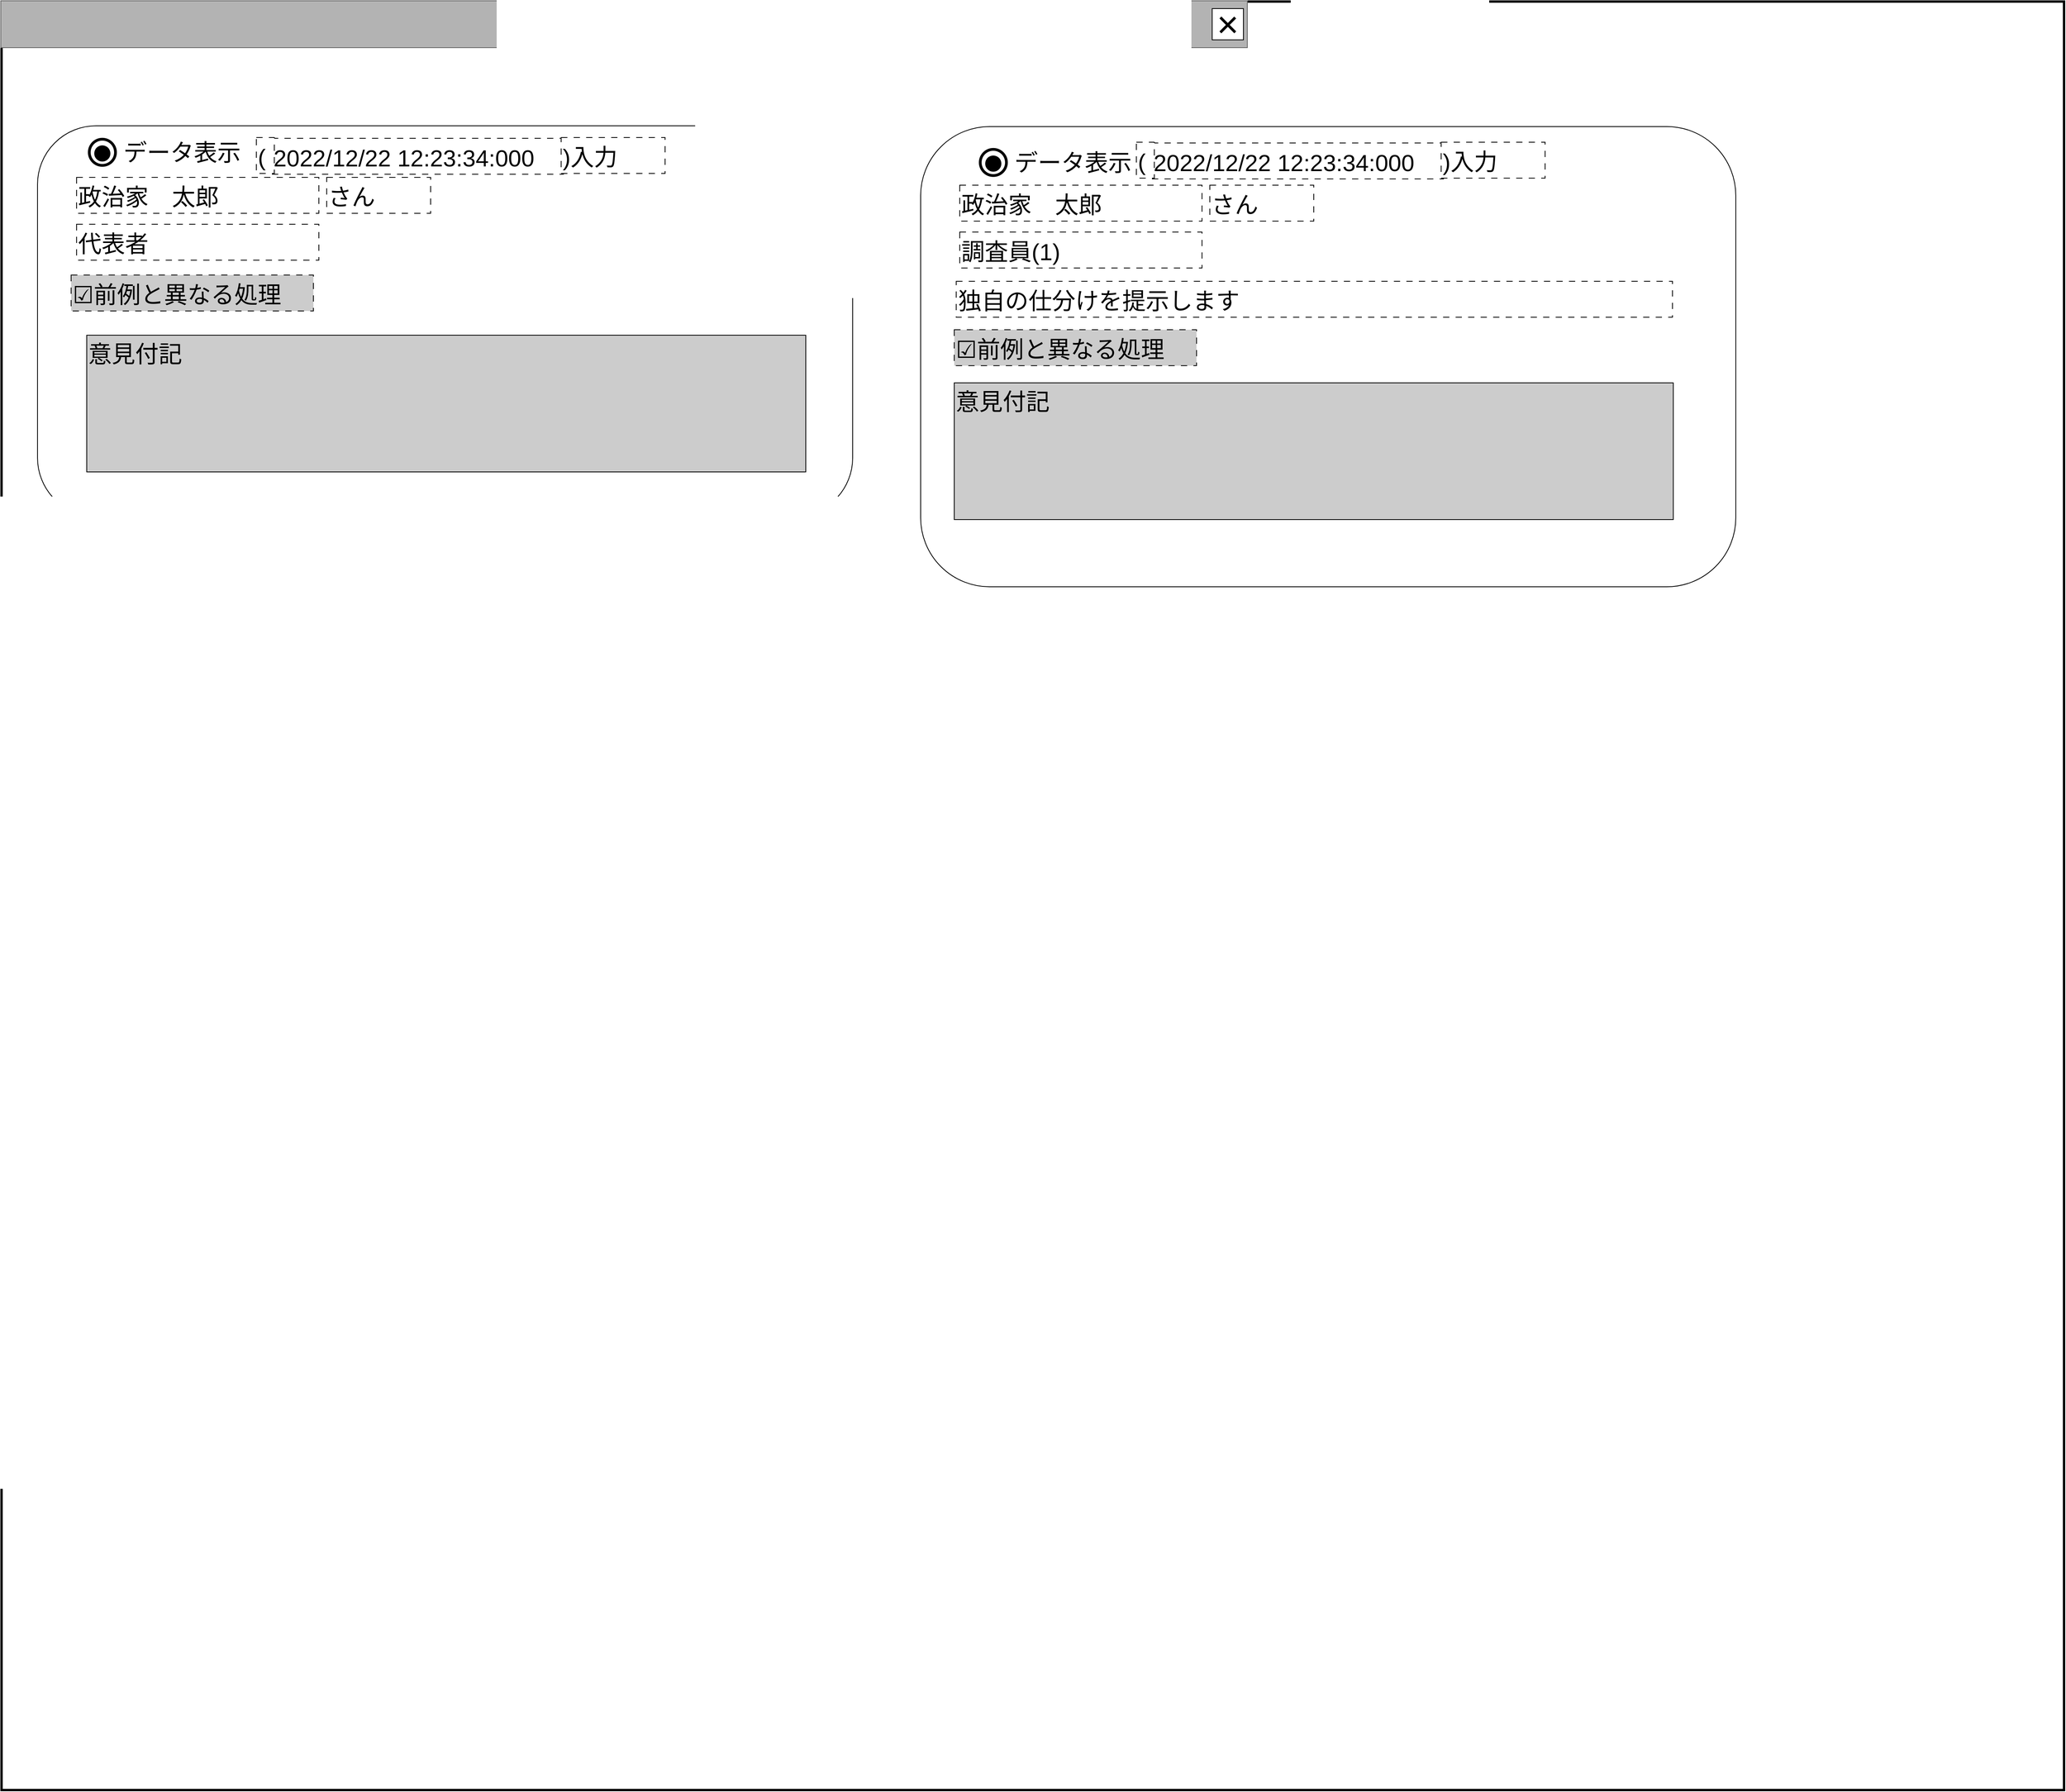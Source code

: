 <mxfile version="24.2.5" type="device">
  <diagram name="ページ1" id="LE8fIzdrHe0wcv1LTvfw">
    <mxGraphModel dx="1443" dy="863" grid="1" gridSize="10" guides="1" tooltips="1" connect="1" arrows="1" fold="1" page="1" pageScale="1" pageWidth="1600" pageHeight="1200" math="0" shadow="0">
      <root>
        <mxCell id="0" />
        <mxCell id="cFaB45KztUIKXS-_cTrr-4" value="背景" style="locked=1;" parent="0" visible="0" />
        <mxCell id="cFaB45KztUIKXS-_cTrr-5" value="" style="rounded=0;whiteSpace=wrap;html=1;strokeWidth=3;" parent="cFaB45KztUIKXS-_cTrr-4" vertex="1">
          <mxGeometry x="1" y="1" width="1595" height="1180" as="geometry" />
        </mxCell>
        <mxCell id="cFaB45KztUIKXS-_cTrr-6" value="" style="rounded=0;whiteSpace=wrap;html=1;fillColor=#B3B3B3;fontColor=#333333;strokeColor=#666666;" parent="cFaB45KztUIKXS-_cTrr-4" vertex="1">
          <mxGeometry width="1595" height="60" as="geometry" />
        </mxCell>
        <mxCell id="cFaB45KztUIKXS-_cTrr-7" value="&lt;font style=&quot;font-size: 48px;&quot;&gt;×&lt;/font&gt;" style="rounded=0;whiteSpace=wrap;html=1;" parent="cFaB45KztUIKXS-_cTrr-4" vertex="1">
          <mxGeometry x="1550" y="10" width="40" height="40" as="geometry" />
        </mxCell>
        <mxCell id="cFaB45KztUIKXS-_cTrr-8" value="" style="rounded=0;whiteSpace=wrap;html=1;" parent="cFaB45KztUIKXS-_cTrr-4" vertex="1">
          <mxGeometry x="830" y="670" width="120" height="60" as="geometry" />
        </mxCell>
        <mxCell id="cFaB45KztUIKXS-_cTrr-9" value="ウインドウ" style="locked=1;" parent="0" />
        <mxCell id="cFaB45KztUIKXS-_cTrr-10" value="" style="rounded=0;whiteSpace=wrap;html=1;strokeWidth=3;" parent="cFaB45KztUIKXS-_cTrr-9" vertex="1">
          <mxGeometry x="1" y="1" width="2639" height="2289" as="geometry" />
        </mxCell>
        <mxCell id="cFaB45KztUIKXS-_cTrr-11" value="" style="rounded=0;whiteSpace=wrap;html=1;fillColor=#B3B3B3;fontColor=#333333;strokeColor=#666666;" parent="cFaB45KztUIKXS-_cTrr-9" vertex="1">
          <mxGeometry width="1595" height="60" as="geometry" />
        </mxCell>
        <mxCell id="cFaB45KztUIKXS-_cTrr-12" value="&lt;font style=&quot;font-size: 48px;&quot;&gt;×&lt;/font&gt;" style="rounded=0;whiteSpace=wrap;html=1;" parent="cFaB45KztUIKXS-_cTrr-9" vertex="1">
          <mxGeometry x="1550" y="10" width="40" height="40" as="geometry" />
        </mxCell>
        <mxCell id="cFaB45KztUIKXS-_cTrr-14" value="名称未設定レイヤ" style="" parent="0" />
        <mxCell id="NQJxZghHYys1g4WI1TBl-5" value="" style="rounded=1;whiteSpace=wrap;html=1;" parent="cFaB45KztUIKXS-_cTrr-14" vertex="1">
          <mxGeometry x="47" y="160" width="1043" height="500" as="geometry" />
        </mxCell>
        <mxCell id="NQJxZghHYys1g4WI1TBl-1" value="&lt;font style=&quot;font-size: 30px;&quot;&gt;意見付記&lt;/font&gt;&lt;span style=&quot;font-size: 30px;&quot;&gt;&lt;br&gt;&lt;/span&gt;" style="rounded=0;whiteSpace=wrap;html=1;align=left;verticalAlign=top;fillColor=#CCCCCC;" parent="cFaB45KztUIKXS-_cTrr-14" vertex="1">
          <mxGeometry x="110" y="428" width="920" height="175" as="geometry" />
        </mxCell>
        <mxCell id="NQJxZghHYys1g4WI1TBl-2" value="&lt;span style=&quot;font-size: 30px;&quot;&gt;政治家　太郎&lt;/span&gt;" style="rounded=0;whiteSpace=wrap;html=1;align=left;dashed=1;dashPattern=8 8;verticalAlign=bottom;" parent="cFaB45KztUIKXS-_cTrr-14" vertex="1">
          <mxGeometry x="97" y="226" width="310" height="46" as="geometry" />
        </mxCell>
        <mxCell id="NQJxZghHYys1g4WI1TBl-3" value="&lt;span style=&quot;font-size: 30px;&quot;&gt;さん&lt;/span&gt;" style="rounded=0;whiteSpace=wrap;html=1;align=left;dashed=1;dashPattern=8 8;verticalAlign=bottom;" parent="cFaB45KztUIKXS-_cTrr-14" vertex="1">
          <mxGeometry x="417" y="226" width="133" height="46" as="geometry" />
        </mxCell>
        <mxCell id="NQJxZghHYys1g4WI1TBl-4" value="&lt;span style=&quot;font-size: 30px;&quot;&gt;代表者&lt;/span&gt;" style="rounded=0;whiteSpace=wrap;html=1;align=left;dashed=1;dashPattern=8 8;verticalAlign=bottom;" parent="cFaB45KztUIKXS-_cTrr-14" vertex="1">
          <mxGeometry x="97" y="286" width="310" height="46" as="geometry" />
        </mxCell>
        <mxCell id="NQJxZghHYys1g4WI1TBl-26" value="" style="rounded=1;whiteSpace=wrap;html=1;" parent="cFaB45KztUIKXS-_cTrr-14" vertex="1">
          <mxGeometry x="1177" y="161" width="1043" height="589" as="geometry" />
        </mxCell>
        <mxCell id="NQJxZghHYys1g4WI1TBl-28" value="&lt;font style=&quot;font-size: 30px;&quot;&gt;意見付記&lt;/font&gt;&lt;span style=&quot;font-size: 30px;&quot;&gt;&lt;br&gt;&lt;/span&gt;" style="rounded=0;whiteSpace=wrap;html=1;align=left;verticalAlign=top;fillColor=#CCCCCC;" parent="cFaB45KztUIKXS-_cTrr-14" vertex="1">
          <mxGeometry x="1220" y="489" width="920" height="175" as="geometry" />
        </mxCell>
        <mxCell id="NQJxZghHYys1g4WI1TBl-32" value="&lt;div&gt;&lt;span style=&quot;font-size: 30px;&quot;&gt;&lt;br&gt;&lt;/span&gt;&lt;/div&gt;&lt;span style=&quot;font-size: 30px;&quot;&gt;独自の仕分けを提示します&lt;/span&gt;" style="rounded=0;whiteSpace=wrap;html=1;align=left;dashed=1;dashPattern=8 8;verticalAlign=bottom;fillColor=#FFFFFF;" parent="cFaB45KztUIKXS-_cTrr-14" vertex="1">
          <mxGeometry x="1222.5" y="359" width="916.5" height="46" as="geometry" />
        </mxCell>
        <mxCell id="DXEXjRhc03ldfBuddgmn-39" value="&lt;font style=&quot;font-size: 84px;&quot;&gt;○&lt;/font&gt;" style="text;html=1;strokeColor=none;fillColor=none;align=center;verticalAlign=middle;whiteSpace=wrap;rounded=0;fontSize=60;" parent="cFaB45KztUIKXS-_cTrr-14" vertex="1">
          <mxGeometry x="100" y="175" width="60" height="30" as="geometry" />
        </mxCell>
        <mxCell id="DXEXjRhc03ldfBuddgmn-40" value="&lt;font style=&quot;font-size: 48px;&quot;&gt;●&lt;/font&gt;" style="text;html=1;strokeColor=none;fillColor=none;align=center;verticalAlign=middle;whiteSpace=wrap;rounded=0;fontSize=48;" parent="cFaB45KztUIKXS-_cTrr-14" vertex="1">
          <mxGeometry x="100" y="177" width="60" height="30" as="geometry" />
        </mxCell>
        <mxCell id="DXEXjRhc03ldfBuddgmn-41" value="&lt;font style=&quot;font-size: 30px;&quot;&gt;データ表示&lt;/font&gt;" style="text;html=1;strokeColor=none;fillColor=none;align=left;verticalAlign=middle;whiteSpace=wrap;rounded=0;" parent="cFaB45KztUIKXS-_cTrr-14" vertex="1">
          <mxGeometry x="155" y="164" width="165" height="60" as="geometry" />
        </mxCell>
        <mxCell id="DXEXjRhc03ldfBuddgmn-42" value="&lt;font style=&quot;font-size: 84px;&quot;&gt;○&lt;/font&gt;" style="text;html=1;strokeColor=none;fillColor=none;align=center;verticalAlign=middle;whiteSpace=wrap;rounded=0;fontSize=60;" parent="cFaB45KztUIKXS-_cTrr-14" vertex="1">
          <mxGeometry x="1240" y="188" width="60" height="30" as="geometry" />
        </mxCell>
        <mxCell id="DXEXjRhc03ldfBuddgmn-43" value="&lt;font style=&quot;font-size: 48px;&quot;&gt;●&lt;/font&gt;" style="text;html=1;strokeColor=none;fillColor=none;align=center;verticalAlign=middle;whiteSpace=wrap;rounded=0;fontSize=48;" parent="cFaB45KztUIKXS-_cTrr-14" vertex="1">
          <mxGeometry x="1240" y="190" width="60" height="30" as="geometry" />
        </mxCell>
        <mxCell id="DXEXjRhc03ldfBuddgmn-44" value="&lt;font style=&quot;font-size: 30px;&quot;&gt;データ表示&lt;/font&gt;" style="text;html=1;strokeColor=none;fillColor=none;align=left;verticalAlign=middle;whiteSpace=wrap;rounded=0;" parent="cFaB45KztUIKXS-_cTrr-14" vertex="1">
          <mxGeometry x="1295" y="177" width="165" height="60" as="geometry" />
        </mxCell>
        <mxCell id="g2mGcfA6ekzJkXvk_YAf-0" value="&lt;span style=&quot;font-size: 30px;&quot;&gt;☑前例と異なる処理&lt;/span&gt;" style="rounded=0;whiteSpace=wrap;html=1;align=left;dashed=1;dashPattern=8 8;verticalAlign=bottom;fillColor=#CCCCCC;" parent="cFaB45KztUIKXS-_cTrr-14" vertex="1">
          <mxGeometry x="90" y="351" width="310" height="46" as="geometry" />
        </mxCell>
        <mxCell id="g2mGcfA6ekzJkXvk_YAf-1" value="&lt;span style=&quot;font-size: 30px;&quot;&gt;政治家　太郎&lt;/span&gt;" style="rounded=0;whiteSpace=wrap;html=1;align=left;dashed=1;dashPattern=8 8;verticalAlign=bottom;" parent="cFaB45KztUIKXS-_cTrr-14" vertex="1">
          <mxGeometry x="1227" y="236" width="310" height="46" as="geometry" />
        </mxCell>
        <mxCell id="g2mGcfA6ekzJkXvk_YAf-2" value="&lt;span style=&quot;font-size: 30px;&quot;&gt;さん&lt;/span&gt;" style="rounded=0;whiteSpace=wrap;html=1;align=left;dashed=1;dashPattern=8 8;verticalAlign=bottom;" parent="cFaB45KztUIKXS-_cTrr-14" vertex="1">
          <mxGeometry x="1547" y="236" width="133" height="46" as="geometry" />
        </mxCell>
        <mxCell id="g2mGcfA6ekzJkXvk_YAf-3" value="&lt;span style=&quot;font-size: 30px;&quot;&gt;調査員(1)&lt;/span&gt;" style="rounded=0;whiteSpace=wrap;html=1;align=left;dashed=1;dashPattern=8 8;verticalAlign=bottom;" parent="cFaB45KztUIKXS-_cTrr-14" vertex="1">
          <mxGeometry x="1227" y="296" width="310" height="46" as="geometry" />
        </mxCell>
        <mxCell id="g2mGcfA6ekzJkXvk_YAf-4" value="&lt;span style=&quot;font-size: 30px;&quot;&gt;☑前例と異なる処理&lt;/span&gt;" style="rounded=0;whiteSpace=wrap;html=1;align=left;dashed=1;dashPattern=8 8;verticalAlign=bottom;fillColor=#CCCCCC;" parent="cFaB45KztUIKXS-_cTrr-14" vertex="1">
          <mxGeometry x="1220" y="421" width="310" height="46" as="geometry" />
        </mxCell>
        <mxCell id="1HBirv02ASpCtIHffgoC-0" value="&lt;span style=&quot;font-size: 30px;&quot;&gt;2022/12/22 12:23:34:000&lt;/span&gt;" style="rounded=0;whiteSpace=wrap;html=1;align=left;dashed=1;dashPattern=8 8;verticalAlign=bottom;" vertex="1" parent="cFaB45KztUIKXS-_cTrr-14">
          <mxGeometry x="347" y="176" width="373" height="46" as="geometry" />
        </mxCell>
        <mxCell id="1HBirv02ASpCtIHffgoC-1" value="&lt;span style=&quot;font-size: 30px;&quot;&gt;(&lt;/span&gt;" style="rounded=0;whiteSpace=wrap;html=1;align=left;dashed=1;dashPattern=8 8;verticalAlign=bottom;" vertex="1" parent="cFaB45KztUIKXS-_cTrr-14">
          <mxGeometry x="327" y="175" width="23" height="46" as="geometry" />
        </mxCell>
        <mxCell id="1HBirv02ASpCtIHffgoC-4" value="&lt;span style=&quot;font-size: 30px;&quot;&gt;)入力&lt;/span&gt;" style="rounded=0;whiteSpace=wrap;html=1;align=left;dashed=1;dashPattern=8 8;verticalAlign=bottom;" vertex="1" parent="cFaB45KztUIKXS-_cTrr-14">
          <mxGeometry x="717" y="175" width="133" height="46" as="geometry" />
        </mxCell>
        <mxCell id="1HBirv02ASpCtIHffgoC-5" value="&lt;span style=&quot;font-size: 30px;&quot;&gt;2022/12/22 12:23:34:000&lt;/span&gt;" style="rounded=0;whiteSpace=wrap;html=1;align=left;dashed=1;dashPattern=8 8;verticalAlign=bottom;" vertex="1" parent="cFaB45KztUIKXS-_cTrr-14">
          <mxGeometry x="1473" y="182" width="373" height="46" as="geometry" />
        </mxCell>
        <mxCell id="1HBirv02ASpCtIHffgoC-6" value="&lt;span style=&quot;font-size: 30px;&quot;&gt;(&lt;/span&gt;" style="rounded=0;whiteSpace=wrap;html=1;align=left;dashed=1;dashPattern=8 8;verticalAlign=bottom;" vertex="1" parent="cFaB45KztUIKXS-_cTrr-14">
          <mxGeometry x="1453" y="181" width="23" height="46" as="geometry" />
        </mxCell>
        <mxCell id="1HBirv02ASpCtIHffgoC-7" value="&lt;span style=&quot;font-size: 30px;&quot;&gt;)入力&lt;/span&gt;" style="rounded=0;whiteSpace=wrap;html=1;align=left;dashed=1;dashPattern=8 8;verticalAlign=bottom;" vertex="1" parent="cFaB45KztUIKXS-_cTrr-14">
          <mxGeometry x="1843" y="181" width="133" height="46" as="geometry" />
        </mxCell>
      </root>
    </mxGraphModel>
  </diagram>
</mxfile>
